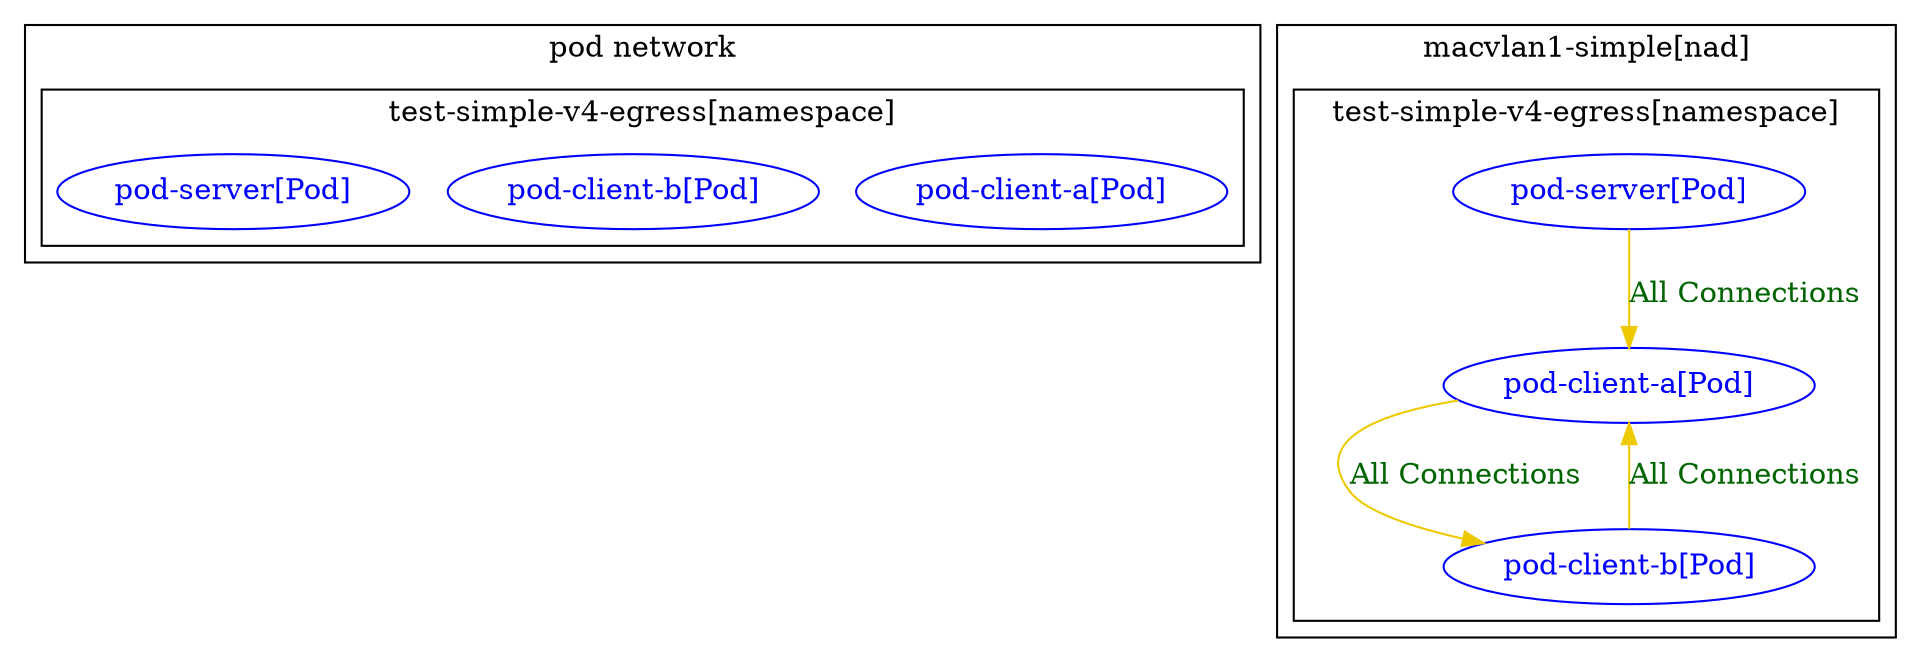 digraph {
	subgraph "cluster_pod_network" {
	label="pod network"
	subgraph "cluster_test_simple_v4_egress[namespace]" {
		color="black"
		fontcolor="black"
		"test-simple-v4-egress/pod-client-a[Pod]" [label="pod-client-a[Pod]" color="blue" fontcolor="blue"]
		"test-simple-v4-egress/pod-client-b[Pod]" [label="pod-client-b[Pod]" color="blue" fontcolor="blue"]
		"test-simple-v4-egress/pod-server[Pod]" [label="pod-server[Pod]" color="blue" fontcolor="blue"]
		label="test-simple-v4-egress[namespace]"
	}
	}
	subgraph "cluster_macvlan1-simple" {
	label="macvlan1-simple[nad]"
	subgraph "cluster_test_simple_v4_egress[namespace]" {
		color="black"
		fontcolor="black"
		"test-simple-v4-egress/pod-client-a[Pod]macvlan1-simple" [label="pod-client-a[Pod]" color="blue" fontcolor="blue"]
		"test-simple-v4-egress/pod-client-b[Pod]macvlan1-simple" [label="pod-client-b[Pod]" color="blue" fontcolor="blue"]
		"test-simple-v4-egress/pod-server[Pod]macvlan1-simple" [label="pod-server[Pod]" color="blue" fontcolor="blue"]
		label="test-simple-v4-egress[namespace]"
	}
	}
	"test-simple-v4-egress/pod-client-a[Pod]macvlan1-simple" -> "test-simple-v4-egress/pod-client-b[Pod]macvlan1-simple" [label="All Connections" color="gold2" fontcolor="darkgreen" weight=0.5]
	"test-simple-v4-egress/pod-client-b[Pod]macvlan1-simple" -> "test-simple-v4-egress/pod-client-a[Pod]macvlan1-simple" [label="All Connections" color="gold2" fontcolor="darkgreen" weight=1]
	"test-simple-v4-egress/pod-server[Pod]macvlan1-simple" -> "test-simple-v4-egress/pod-client-a[Pod]macvlan1-simple" [label="All Connections" color="gold2" fontcolor="darkgreen" weight=1]
}
